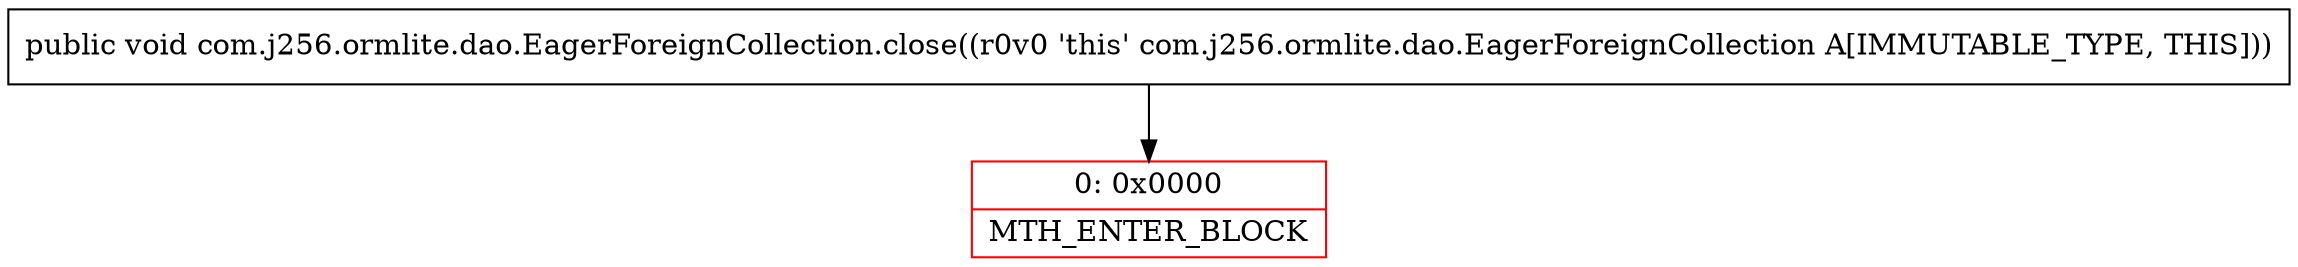 digraph "CFG forcom.j256.ormlite.dao.EagerForeignCollection.close()V" {
subgraph cluster_Region_670495414 {
label = "R(0)";
node [shape=record,color=blue];
}
Node_0 [shape=record,color=red,label="{0\:\ 0x0000|MTH_ENTER_BLOCK\l}"];
MethodNode[shape=record,label="{public void com.j256.ormlite.dao.EagerForeignCollection.close((r0v0 'this' com.j256.ormlite.dao.EagerForeignCollection A[IMMUTABLE_TYPE, THIS])) }"];
MethodNode -> Node_0;
}

